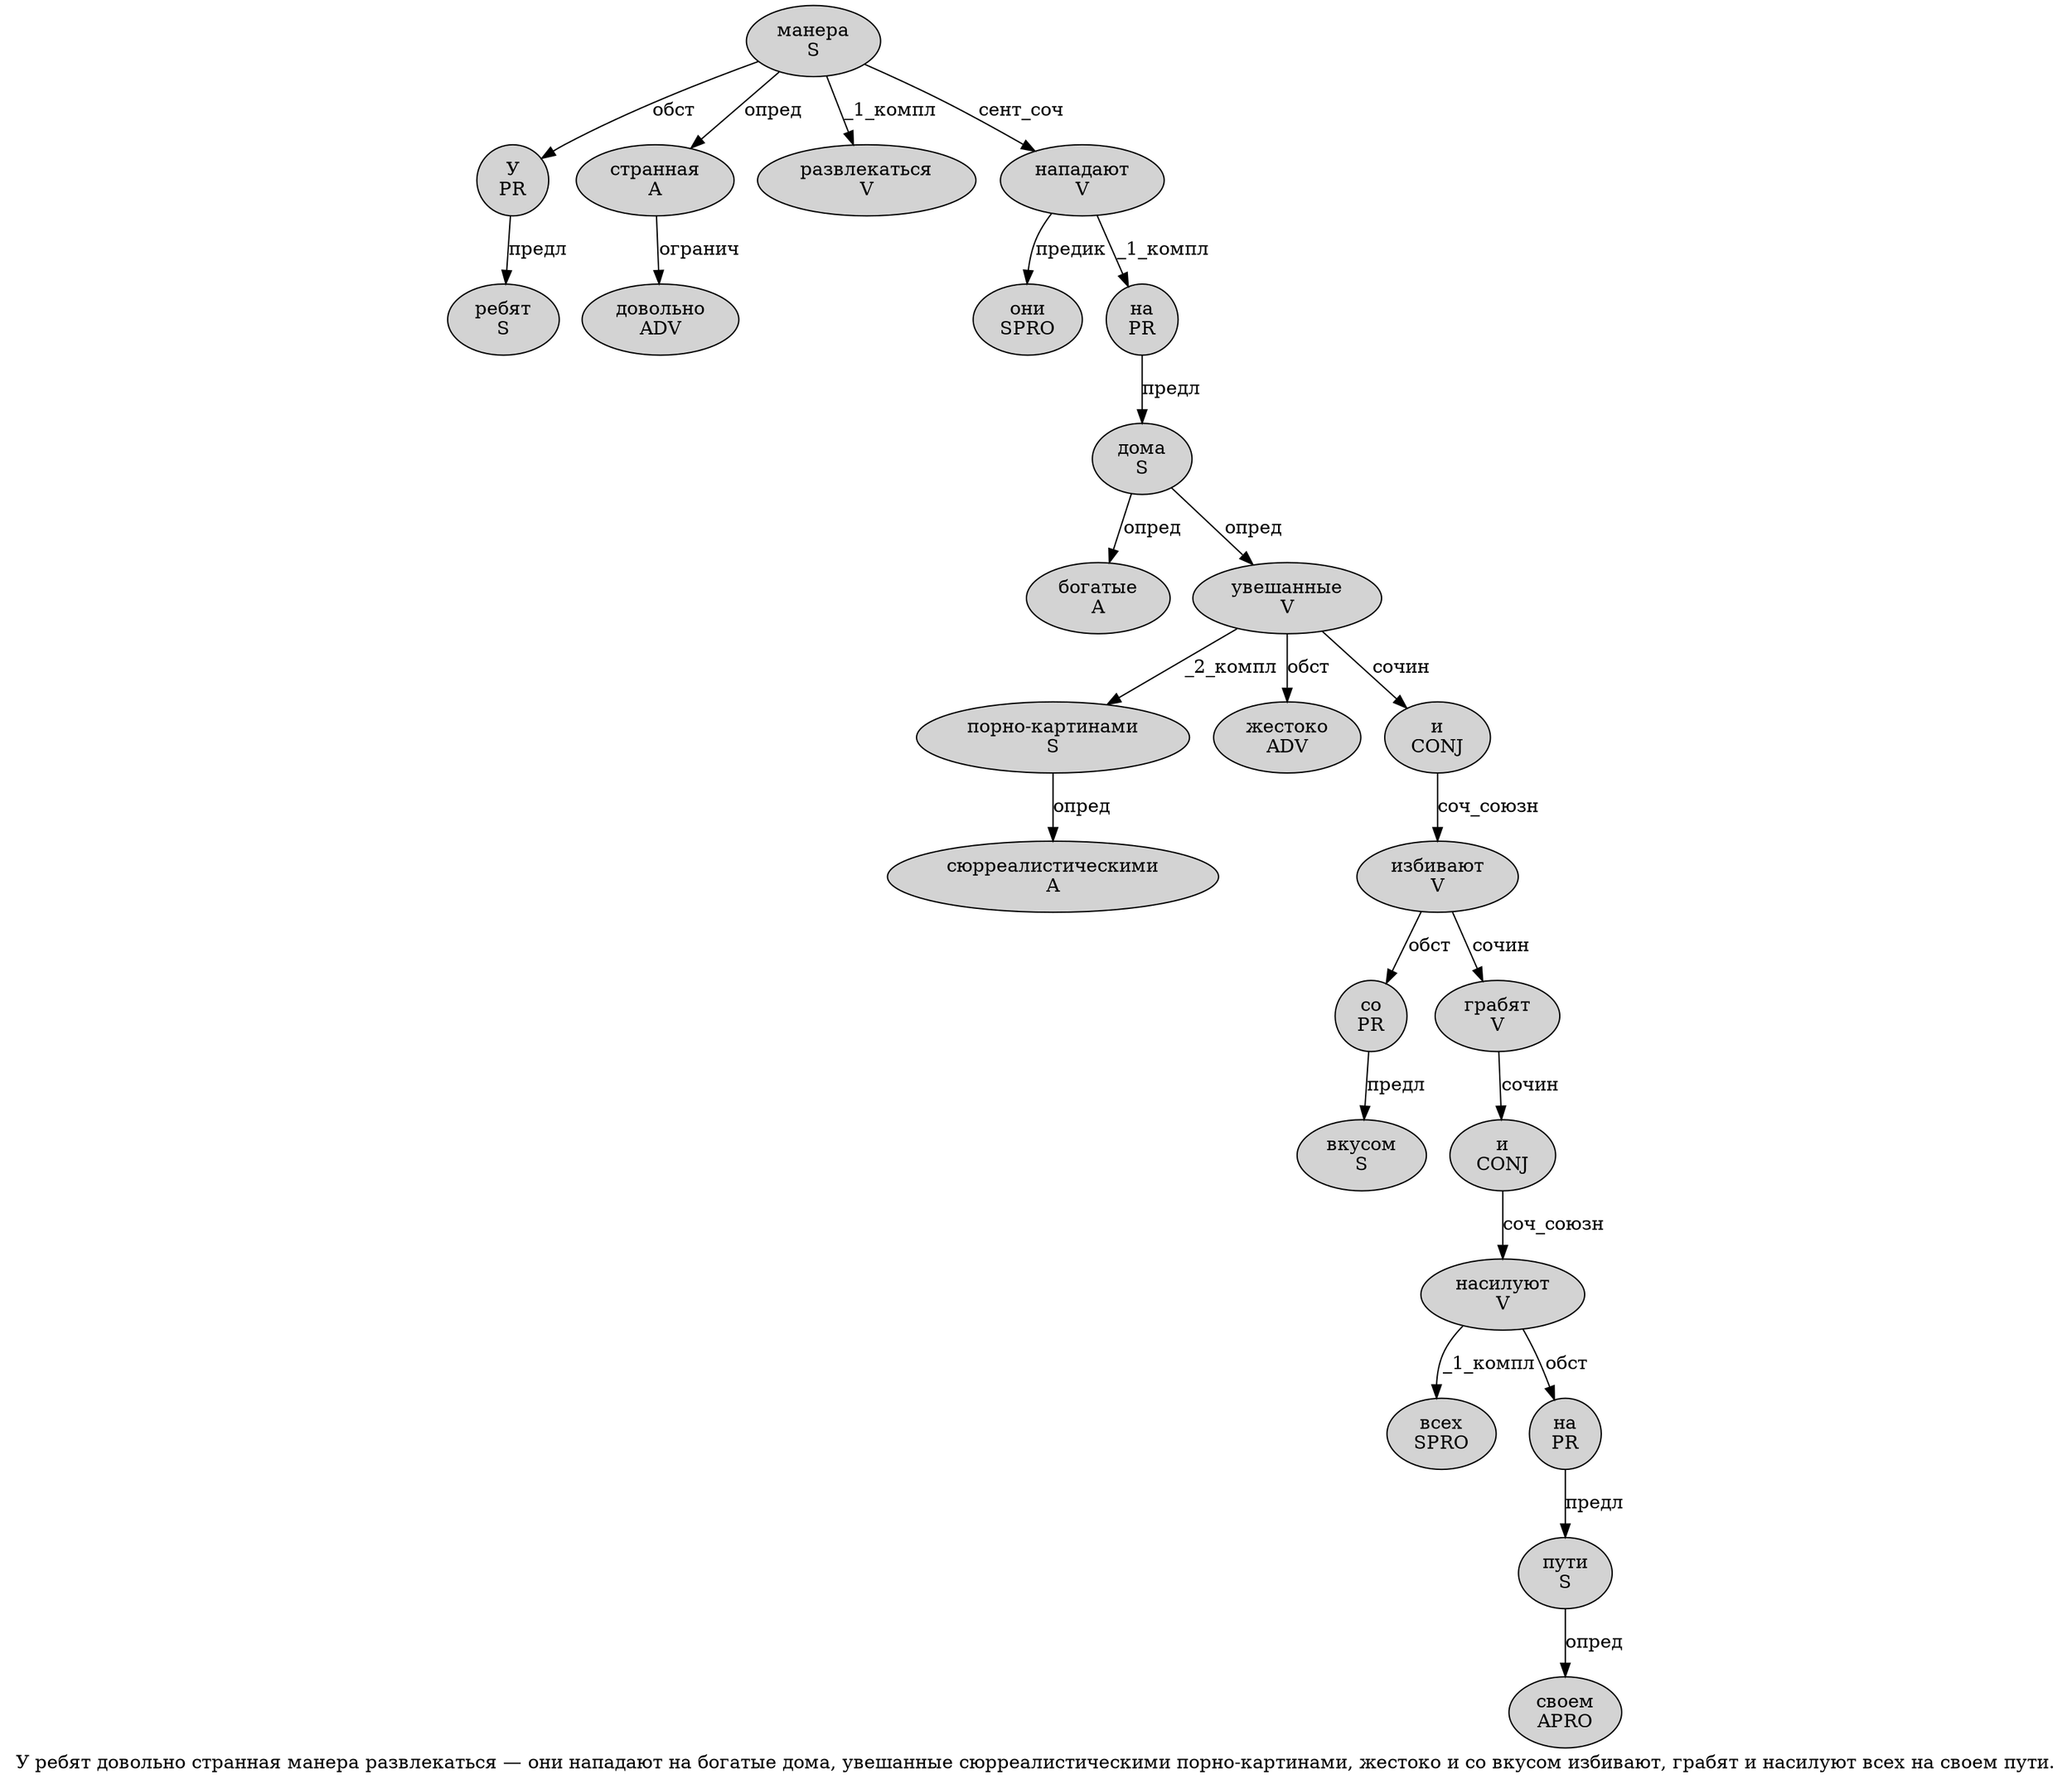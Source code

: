 digraph SENTENCE_3972 {
	graph [label="У ребят довольно странная манера развлекаться — они нападают на богатые дома, увешанные сюрреалистическими порно-картинами, жестоко и со вкусом избивают, грабят и насилуют всех на своем пути."]
	node [style=filled]
		0 [label="У
PR" color="" fillcolor=lightgray penwidth=1 shape=ellipse]
		1 [label="ребят
S" color="" fillcolor=lightgray penwidth=1 shape=ellipse]
		2 [label="довольно
ADV" color="" fillcolor=lightgray penwidth=1 shape=ellipse]
		3 [label="странная
A" color="" fillcolor=lightgray penwidth=1 shape=ellipse]
		4 [label="манера
S" color="" fillcolor=lightgray penwidth=1 shape=ellipse]
		5 [label="развлекаться
V" color="" fillcolor=lightgray penwidth=1 shape=ellipse]
		7 [label="они
SPRO" color="" fillcolor=lightgray penwidth=1 shape=ellipse]
		8 [label="нападают
V" color="" fillcolor=lightgray penwidth=1 shape=ellipse]
		9 [label="на
PR" color="" fillcolor=lightgray penwidth=1 shape=ellipse]
		10 [label="богатые
A" color="" fillcolor=lightgray penwidth=1 shape=ellipse]
		11 [label="дома
S" color="" fillcolor=lightgray penwidth=1 shape=ellipse]
		13 [label="увешанные
V" color="" fillcolor=lightgray penwidth=1 shape=ellipse]
		14 [label="сюрреалистическими
A" color="" fillcolor=lightgray penwidth=1 shape=ellipse]
		15 [label="порно-картинами
S" color="" fillcolor=lightgray penwidth=1 shape=ellipse]
		17 [label="жестоко
ADV" color="" fillcolor=lightgray penwidth=1 shape=ellipse]
		18 [label="и
CONJ" color="" fillcolor=lightgray penwidth=1 shape=ellipse]
		19 [label="со
PR" color="" fillcolor=lightgray penwidth=1 shape=ellipse]
		20 [label="вкусом
S" color="" fillcolor=lightgray penwidth=1 shape=ellipse]
		21 [label="избивают
V" color="" fillcolor=lightgray penwidth=1 shape=ellipse]
		23 [label="грабят
V" color="" fillcolor=lightgray penwidth=1 shape=ellipse]
		24 [label="и
CONJ" color="" fillcolor=lightgray penwidth=1 shape=ellipse]
		25 [label="насилуют
V" color="" fillcolor=lightgray penwidth=1 shape=ellipse]
		26 [label="всех
SPRO" color="" fillcolor=lightgray penwidth=1 shape=ellipse]
		27 [label="на
PR" color="" fillcolor=lightgray penwidth=1 shape=ellipse]
		28 [label="своем
APRO" color="" fillcolor=lightgray penwidth=1 shape=ellipse]
		29 [label="пути
S" color="" fillcolor=lightgray penwidth=1 shape=ellipse]
			4 -> 0 [label="обст"]
			4 -> 3 [label="опред"]
			4 -> 5 [label="_1_компл"]
			4 -> 8 [label="сент_соч"]
			3 -> 2 [label="огранич"]
			21 -> 19 [label="обст"]
			21 -> 23 [label="сочин"]
			23 -> 24 [label="сочин"]
			19 -> 20 [label="предл"]
			0 -> 1 [label="предл"]
			27 -> 29 [label="предл"]
			9 -> 11 [label="предл"]
			25 -> 26 [label="_1_компл"]
			25 -> 27 [label="обст"]
			8 -> 7 [label="предик"]
			8 -> 9 [label="_1_компл"]
			18 -> 21 [label="соч_союзн"]
			11 -> 10 [label="опред"]
			11 -> 13 [label="опред"]
			24 -> 25 [label="соч_союзн"]
			29 -> 28 [label="опред"]
			13 -> 15 [label="_2_компл"]
			13 -> 17 [label="обст"]
			13 -> 18 [label="сочин"]
			15 -> 14 [label="опред"]
}